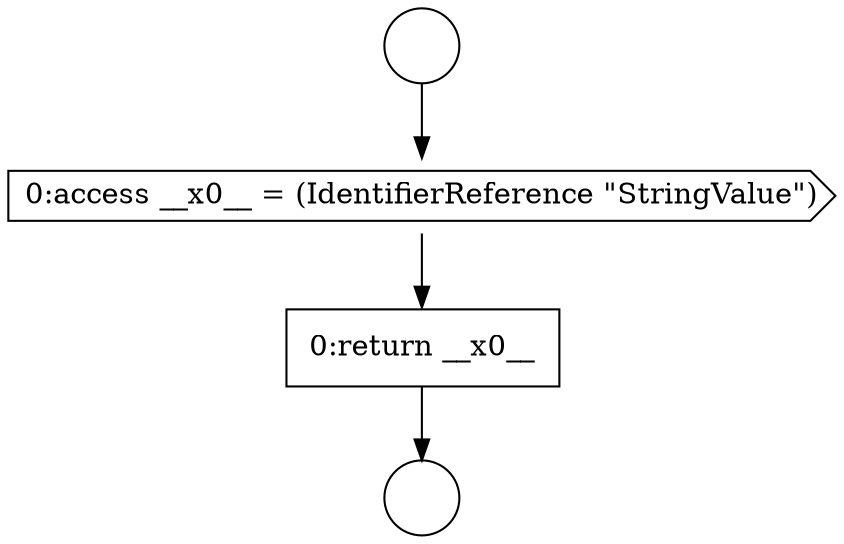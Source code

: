 digraph {
  node3395 [shape=circle label=" " color="black" fillcolor="white" style=filled]
  node3397 [shape=cds, label=<<font color="black">0:access __x0__ = (IdentifierReference &quot;StringValue&quot;)</font>> color="black" fillcolor="white" style=filled]
  node3398 [shape=none, margin=0, label=<<font color="black">
    <table border="0" cellborder="1" cellspacing="0" cellpadding="10">
      <tr><td align="left">0:return __x0__</td></tr>
    </table>
  </font>> color="black" fillcolor="white" style=filled]
  node3396 [shape=circle label=" " color="black" fillcolor="white" style=filled]
  node3395 -> node3397 [ color="black"]
  node3397 -> node3398 [ color="black"]
  node3398 -> node3396 [ color="black"]
}
